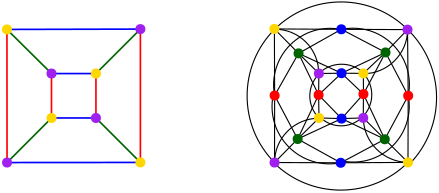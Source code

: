 <?xml version="1.0"?>
<!DOCTYPE ipe SYSTEM "ipe.dtd">
<ipe version="70218" creator="Ipe 7.2.29">
<info created="D:20250216154127" modified="D:20250317150826"/>
<ipestyle name="basic">
<symbol name="arrow/arc(spx)">
<path stroke="sym-stroke" fill="sym-stroke" pen="sym-pen">
0 0 m
-1 0.333 l
-1 -0.333 l
h
</path>
</symbol>
<symbol name="arrow/farc(spx)">
<path stroke="sym-stroke" fill="white" pen="sym-pen">
0 0 m
-1 0.333 l
-1 -0.333 l
h
</path>
</symbol>
<symbol name="arrow/ptarc(spx)">
<path stroke="sym-stroke" fill="sym-stroke" pen="sym-pen">
0 0 m
-1 0.333 l
-0.8 0 l
-1 -0.333 l
h
</path>
</symbol>
<symbol name="arrow/fptarc(spx)">
<path stroke="sym-stroke" fill="white" pen="sym-pen">
0 0 m
-1 0.333 l
-0.8 0 l
-1 -0.333 l
h
</path>
</symbol>
<symbol name="mark/circle(sx)" transformations="translations">
<path fill="sym-stroke">
0.6 0 0 0.6 0 0 e
0.4 0 0 0.4 0 0 e
</path>
</symbol>
<symbol name="mark/disk(sx)" transformations="translations">
<path fill="sym-stroke">
0.6 0 0 0.6 0 0 e
</path>
</symbol>
<symbol name="mark/fdisk(sfx)" transformations="translations">
<group>
<path fill="sym-fill">
0.5 0 0 0.5 0 0 e
</path>
<path fill="sym-stroke" fillrule="eofill">
0.6 0 0 0.6 0 0 e
0.4 0 0 0.4 0 0 e
</path>
</group>
</symbol>
<symbol name="mark/box(sx)" transformations="translations">
<path fill="sym-stroke" fillrule="eofill">
-0.6 -0.6 m
0.6 -0.6 l
0.6 0.6 l
-0.6 0.6 l
h
-0.4 -0.4 m
0.4 -0.4 l
0.4 0.4 l
-0.4 0.4 l
h
</path>
</symbol>
<symbol name="mark/square(sx)" transformations="translations">
<path fill="sym-stroke">
-0.6 -0.6 m
0.6 -0.6 l
0.6 0.6 l
-0.6 0.6 l
h
</path>
</symbol>
<symbol name="mark/fsquare(sfx)" transformations="translations">
<group>
<path fill="sym-fill">
-0.5 -0.5 m
0.5 -0.5 l
0.5 0.5 l
-0.5 0.5 l
h
</path>
<path fill="sym-stroke" fillrule="eofill">
-0.6 -0.6 m
0.6 -0.6 l
0.6 0.6 l
-0.6 0.6 l
h
-0.4 -0.4 m
0.4 -0.4 l
0.4 0.4 l
-0.4 0.4 l
h
</path>
</group>
</symbol>
<symbol name="mark/cross(sx)" transformations="translations">
<group>
<path fill="sym-stroke">
-0.43 -0.57 m
0.57 0.43 l
0.43 0.57 l
-0.57 -0.43 l
h
</path>
<path fill="sym-stroke">
-0.43 0.57 m
0.57 -0.43 l
0.43 -0.57 l
-0.57 0.43 l
h
</path>
</group>
</symbol>
<symbol name="arrow/fnormal(spx)">
<path stroke="sym-stroke" fill="white" pen="sym-pen">
0 0 m
-1 0.333 l
-1 -0.333 l
h
</path>
</symbol>
<symbol name="arrow/pointed(spx)">
<path stroke="sym-stroke" fill="sym-stroke" pen="sym-pen">
0 0 m
-1 0.333 l
-0.8 0 l
-1 -0.333 l
h
</path>
</symbol>
<symbol name="arrow/fpointed(spx)">
<path stroke="sym-stroke" fill="white" pen="sym-pen">
0 0 m
-1 0.333 l
-0.8 0 l
-1 -0.333 l
h
</path>
</symbol>
<symbol name="arrow/linear(spx)">
<path stroke="sym-stroke" pen="sym-pen">
-1 0.333 m
0 0 l
-1 -0.333 l
</path>
</symbol>
<symbol name="arrow/fdouble(spx)">
<path stroke="sym-stroke" fill="white" pen="sym-pen">
0 0 m
-1 0.333 l
-1 -0.333 l
h
-1 0 m
-2 0.333 l
-2 -0.333 l
h
</path>
</symbol>
<symbol name="arrow/double(spx)">
<path stroke="sym-stroke" fill="sym-stroke" pen="sym-pen">
0 0 m
-1 0.333 l
-1 -0.333 l
h
-1 0 m
-2 0.333 l
-2 -0.333 l
h
</path>
</symbol>
<symbol name="arrow/mid-normal(spx)">
<path stroke="sym-stroke" fill="sym-stroke" pen="sym-pen">
0.5 0 m
-0.5 0.333 l
-0.5 -0.333 l
h
</path>
</symbol>
<symbol name="arrow/mid-fnormal(spx)">
<path stroke="sym-stroke" fill="white" pen="sym-pen">
0.5 0 m
-0.5 0.333 l
-0.5 -0.333 l
h
</path>
</symbol>
<symbol name="arrow/mid-pointed(spx)">
<path stroke="sym-stroke" fill="sym-stroke" pen="sym-pen">
0.5 0 m
-0.5 0.333 l
-0.3 0 l
-0.5 -0.333 l
h
</path>
</symbol>
<symbol name="arrow/mid-fpointed(spx)">
<path stroke="sym-stroke" fill="white" pen="sym-pen">
0.5 0 m
-0.5 0.333 l
-0.3 0 l
-0.5 -0.333 l
h
</path>
</symbol>
<symbol name="arrow/mid-double(spx)">
<path stroke="sym-stroke" fill="sym-stroke" pen="sym-pen">
1 0 m
0 0.333 l
0 -0.333 l
h
0 0 m
-1 0.333 l
-1 -0.333 l
h
</path>
</symbol>
<symbol name="arrow/mid-fdouble(spx)">
<path stroke="sym-stroke" fill="white" pen="sym-pen">
1 0 m
0 0.333 l
0 -0.333 l
h
0 0 m
-1 0.333 l
-1 -0.333 l
h
</path>
</symbol>
<anglesize name="22.5 deg" value="22.5"/>
<anglesize name="30 deg" value="30"/>
<anglesize name="45 deg" value="45"/>
<anglesize name="60 deg" value="60"/>
<anglesize name="90 deg" value="90"/>
<arrowsize name="large" value="10"/>
<arrowsize name="small" value="5"/>
<arrowsize name="tiny" value="3"/>
<color name="blue" value="0 0 1"/>
<color name="brown" value="0.647 0.165 0.165"/>
<color name="darkblue" value="0 0 0.545"/>
<color name="darkcyan" value="0 0.545 0.545"/>
<color name="darkgray" value="0.663"/>
<color name="darkgreen" value="0 0.392 0"/>
<color name="darkmagenta" value="0.545 0 0.545"/>
<color name="darkorange" value="1 0.549 0"/>
<color name="darkred" value="0.545 0 0"/>
<color name="gold" value="1 0.843 0"/>
<color name="gray" value="0.745"/>
<color name="green" value="0 1 0"/>
<color name="lightblue" value="0.678 0.847 0.902"/>
<color name="lightcyan" value="0.878 1 1"/>
<color name="lightgray" value="0.827"/>
<color name="lightgreen" value="0.565 0.933 0.565"/>
<color name="lightyellow" value="1 1 0.878"/>
<color name="navy" value="0 0 0.502"/>
<color name="orange" value="1 0.647 0"/>
<color name="pink" value="1 0.753 0.796"/>
<color name="purple" value="0.627 0.125 0.941"/>
<color name="red" value="1 0 0"/>
<color name="seagreen" value="0.18 0.545 0.341"/>
<color name="turquoise" value="0.251 0.878 0.816"/>
<color name="violet" value="0.933 0.51 0.933"/>
<color name="yellow" value="1 1 0"/>
<dashstyle name="dash dot dotted" value="[4 2 1 2 1 2] 0"/>
<dashstyle name="dash dotted" value="[4 2 1 2] 0"/>
<dashstyle name="dashed" value="[4] 0"/>
<dashstyle name="dotted" value="[1 3] 0"/>
<gridsize name="10 pts (~3.5 mm)" value="10"/>
<gridsize name="14 pts (~5 mm)" value="14"/>
<gridsize name="16 pts (~6 mm)" value="16"/>
<gridsize name="20 pts (~7 mm)" value="20"/>
<gridsize name="28 pts (~10 mm)" value="28"/>
<gridsize name="32 pts (~12 mm)" value="32"/>
<gridsize name="4 pts" value="4"/>
<gridsize name="56 pts (~20 mm)" value="56"/>
<gridsize name="8 pts (~3 mm)" value="8"/>
<opacity name="10%" value="0.1"/>
<opacity name="30%" value="0.3"/>
<opacity name="50%" value="0.5"/>
<opacity name="75%" value="0.75"/>
<pen name="fat" value="1.2"/>
<pen name="heavier" value="0.8"/>
<pen name="ultrafat" value="2"/>
<symbolsize name="large" value="5"/>
<symbolsize name="small" value="2"/>
<symbolsize name="tiny" value="1.1"/>
<textsize name="Huge" value="\Huge"/>
<textsize name="LARGE" value="\LARGE"/>
<textsize name="Large" value="\Large"/>
<textsize name="footnote" value="\footnotesize"/>
<textsize name="huge" value="\huge"/>
<textsize name="large" value="\large"/>
<textsize name="script" value="\scriptsize"/>
<textsize name="small" value="\small"/>
<textsize name="tiny" value="\tiny"/>
<textstyle name="center" begin="\begin{center}" end="\end{center}"/>
<textstyle name="item" begin="\begin{itemize}\item{}" end="\end{itemize}"/>
<textstyle name="itemize" begin="\begin{itemize}" end="\end{itemize}"/>
<tiling name="falling" angle="-60" step="4" width="1"/>
<tiling name="rising" angle="30" step="4" width="1"/>
</ipestyle>
<page>
<layer name="alpha"/>
<view layers="alpha" active="alpha"/>
<path layer="alpha" stroke="black">
288.129 607.793 m
296.823 598.997 l
</path>
<path stroke="black">
288.129 607.793 m
288.215 583.82 l
</path>
<path stroke="black">
304.181 575.743 m
296.505 568.167 l
</path>
<path stroke="black">
288.215 583.82 m
288.181 559.702 l
</path>
<path stroke="black">
296.505 568.167 m
288.181 559.702 l
</path>
<path stroke="black">
288.181 559.702 m
312 559.609 l
</path>
<path stroke="black">
336.222 559.743 m
336.296 583.754 l
</path>
<path stroke="black">
312 559.609 m
336.222 559.743 l
</path>
<path stroke="black">
327.866 568.07 m
336.222 559.743 l
</path>
<path stroke="black">
320.127 575.757 m
327.866 568.07 l
</path>
<path stroke="black">
320.127 575.757 m
312.326 575.51 l
</path>
<path stroke="black">
312.326 575.51 m
304.141 575.743 l
304.181 575.743 l
</path>
<path stroke="black">
296.823 598.997 m
304.141 591.743 l
</path>
<path stroke="black">
304.181 575.743 m
304.044 584.041 l
</path>
<path stroke="black">
304.044 584.041 m
304.141 591.743 l
</path>
<path stroke="black">
312.296 591.853 m
320.159 591.789 l
</path>
<path stroke="black">
304.141 591.743 m
312.296 591.853 l
</path>
<path stroke="black">
320.159 591.789 m
320.187 584.336 l
</path>
<path stroke="black">
320.187 584.336 m
320.127 575.757 l
</path>
<path stroke="black">
328.135 599.329 m
336.055 607.542 l
</path>
<path stroke="black">
336.296 583.754 m
336.055 607.542 l
</path>
<path stroke="black">
336.055 607.542 m
312.228 607.658 l
</path>
<path stroke="black">
320.159 591.789 m
328.135 599.329 l
</path>
<path stroke="black">
312.228 607.658 m
288.129 607.793 l
</path>
<path stroke="black">
288.181 559.702 m
34.0364 0 0 -34.0364 312.345 583.672 288.231 607.692 a
</path>
<path stroke="black">
288.231 607.692 m
33.9558 0 0 -33.9558 312.111 583.553 336.098 607.586 a
</path>
<path stroke="black">
336.098 607.586 m
34.1242 0 0 -34.1242 312.387 583.046 336.784 559.188 a
</path>
<path stroke="black">
336.222 559.743 m
34.378 0 0 -34.378 312.009 584.147 288.013 559.53 a
</path>
<path stroke="black">
320.159 591.788 m
11.2503 0 0 -11.2503 311.938 584.107 319.815 576.074 a
</path>
<path stroke="black">
304.141 591.743 m
11.6435 0 0 -11.6435 312.305 583.442 320.285 591.921 a
</path>
<path stroke="black">
319.815 576.074 m
10.8274 0 0 -10.8274 312.161 583.733 304.51 576.072 a
</path>
<path stroke="black">
304.181 575.743 m
11.1087 0 0 -11.1087 311.985 583.648 304.254 591.625 a
</path>
<path stroke="black">
288.231 607.692 m
15.7597 0 0 -15.7597 288.32 591.933 304.079 591.743 a
</path>
<path stroke="black">
336.098 607.586 m
16.0052 0 0 -16.0052 320.093 607.666 320.16 591.661 a
</path>
<path stroke="black">
336.221 559.743 m
16.2987 0 0 -16.2987 336.423 576.04 320.127 575.757 a
</path>
<path stroke="black">
288.182 559.702 m
15.951 0 0 -15.951 304.133 559.691 304.181 575.642 a
</path>
<path stroke="black">
296.823 598.997 m
312.228 607.659 l
</path>
<path stroke="black">
312.228 607.659 m
328.136 599.329 l
</path>
<path stroke="black">
328.136 599.329 m
336.296 583.755 l
</path>
<path stroke="black">
336.296 583.755 m
327.866 568.07 l
</path>
<path stroke="black">
327.866 568.07 m
312.001 559.609 l
</path>
<path stroke="black">
312.001 559.609 m
296.504 568.167 l
</path>
<path stroke="black">
296.504 568.167 m
288.214 583.82 l
</path>
<path stroke="black">
288.214 583.82 m
296.823 598.997 l
</path>
<path stroke="black">
312.296 591.853 m
320.187 584.336 l
</path>
<path stroke="black">
320.187 584.336 m
312.326 575.51 l
</path>
<path stroke="black">
312.326 575.51 m
304.044 584.041 l
</path>
<path stroke="black">
304.044 584.041 m
312.295 591.853 l
</path>
<path stroke="black">
328.135 599.329 m
312.296 591.853 l
</path>
<path stroke="black">
328.136 599.329 m
320.186 584.336 l
</path>
<path stroke="black">
327.867 568.07 m
312.325 575.51 l
</path>
<path stroke="black">
327.866 568.07 m
320.187 584.336 l
</path>
<path stroke="black">
296.504 568.167 m
304.044 584.041 l
</path>
<path stroke="black">
296.504 568.167 m
312.325 575.51 l
</path>
<path stroke="black">
296.824 598.997 m
304.044 584.041 l
</path>
<path stroke="black">
296.824 598.997 m
312.296 591.853 l
</path>
<path stroke="black">
288.215 583.82 m
20.3412 0 0 -20.3412 308.191 587.659 312.215 607.598 a
</path>
<path stroke="black">
312.215 607.598 m
20.2754 0 0 -20.2754 316.46 587.772 336.332 583.747 a
</path>
<path stroke="black">
336.332 583.747 m
20.1538 0 0 -20.1538 316.527 580.012 312.165 560.336 a
</path>
<path stroke="black">
312 559.609 m
20.6855 0 0 -20.6855 307.969 579.898 287.679 583.926 a
</path>
<path matrix="1 0 0 1 -72.1127 -88.2683" stroke="darkgreen" pen="0.6">
263.961 695.884 m
280 680 l
</path>
<path matrix="1 0 0 1 -72.1127 -88.2683" stroke="darkgreen" pen="0.6">
296 680 m
312 696 l
</path>
<path matrix="1 0 0 1 -72.1127 -88.2683" stroke="darkgreen" pen="0.6">
280 664 m
264 647.961 l
</path>
<path matrix="1 0 0 1 -72.1127 -88.2683" stroke="darkgreen" pen="0.6">
296 664 m
312 648 l
</path>
<path matrix="1 0 0 1 -72.1127 -88.2683" stroke="blue" pen="0.6">
263.961 695.884 m
312 696 l
</path>
<path matrix="1 0 0 1 -72.1127 -88.2683" stroke="blue" pen="0.6">
312 648 m
264 647.961 l
</path>
<path matrix="1 0 0 1 -72.1127 -88.2683" stroke="blue" pen="0.6">
280 680 m
296 680 l
</path>
<path matrix="1 0 0 1 -72.1127 -88.2683" stroke="blue" pen="0.6">
296 664 m
280 664 l
</path>
<path matrix="1 0 0 1 -72.1127 -88.2683" stroke="red" pen="0.6">
312 696 m
312 648 l
</path>
<path matrix="1 0 0 1 -72.1127 -88.2683" stroke="red" pen="0.6">
264 647.961 m
263.961 695.884 l
</path>
<path matrix="1 0 0 1 -72.1127 -88.2683" stroke="red" pen="0.6">
296 680 m
296 664 l
</path>
<path matrix="1 0 0 1 -72.1127 -88.2683" stroke="red" pen="0.6">
280 664 m
280 680 l
</path>
<use matrix="1 0 0 1 -64.1127 -96.2683" name="mark/fdisk(sfx)" pos="272 688" size="normal" stroke="purple" fill="purple"/>
<use matrix="1 0 0 1 -80.1127 -96.2683" name="mark/fdisk(sfx)" pos="304 688" size="normal" stroke="gold" fill="gold"/>
<use matrix="1 0 0 1 -80.1127 -80.2683" name="mark/fdisk(sfx)" pos="304 656" size="normal" stroke="purple" fill="purple"/>
<use matrix="1 0 0 1 -64.1127 -80.2683" name="mark/fdisk(sfx)" pos="272 656" size="normal" stroke="gold" fill="gold"/>
<use matrix="1 0 0 1 -64.1127 -80.307" name="mark/fdisk(sfx)" pos="256 640" size="normal" stroke="purple" fill="purple"/>
<use matrix="1 0 0 1 -64.1514 -96.3843" name="mark/disk(sx)" pos="256 704" size="normal" stroke="gold"/>
<use matrix="1 0 0 1 -80.1127 -96.2683" name="mark/fdisk(sfx)" pos="320 704" size="normal" stroke="purple" fill="purple"/>
<use matrix="1 0 0 1 -80.1127 -80.2683" name="mark/fdisk(sfx)" pos="320 640" size="normal" stroke="gold" fill="gold"/>
<use matrix="1 0 0 1 32.1288 -96.2071" name="mark/disk(sx)" pos="256 704" size="normal" stroke="gold"/>
<use matrix="1 0 0 1 16.2215 -80.2575" name="mark/disk(sx)" pos="320 640" size="normal" stroke="gold"/>
<use matrix="1 0 0 1 -87.8599 -88.3796" name="mark/disk(sx)" pos="400.087 696.038" size="normal" stroke="blue"/>
<use matrix="1 0 0 1 -87.1898 -88.5189" name="mark/disk(sx)" pos="399.485 680.372" size="normal" stroke="blue"/>
<use matrix="1 0 0 1 -87.8599 -88.1505" name="mark/disk(sx)" pos="400.185 663.66" size="normal" stroke="blue"/>
<use matrix="1 0 0 1 -87.8192 -88.2982" name="mark/disk(sx)" pos="399.819 647.907" size="normal" stroke="blue"/>
<use matrix="1 0 0 1 -87.8599 -88.2575" name="mark/disk(sx)" pos="376.074 672.077" size="normal" stroke="red"/>
<use matrix="1 0 0 1 -87.843 -87.6513" name="mark/disk(sx)" pos="391.887 671.692" size="normal" stroke="red"/>
<use matrix="1 0 0 1 -88.0889 -87.7349" name="mark/disk(sx)" pos="408.275 672.071" size="normal" stroke="red"/>
<use matrix="1 0 0 1 -87.878 -88.3249" name="mark/disk(sx)" pos="424.174 672.079" size="normal" stroke="red"/>
<use matrix="1 0 0 1 -87.8192 -88.2575" name="mark/disk(sx)" pos="415.954 687.586" size="normal" stroke="darkgreen"/>
<use matrix="1 0 0 1 -87.8192 -88.2575" name="mark/disk(sx)" pos="384.642 687.254" size="normal" stroke="darkgreen"/>
<use matrix="1 0 0 1 -87.8599 -88.2575" name="mark/disk(sx)" pos="384.364 656.424" size="normal" stroke="darkgreen"/>
<use matrix="1 0 0 1 -87.8192 -88.2575" name="mark/disk(sx)" pos="415.685 656.327" size="normal" stroke="darkgreen"/>
<use matrix="1 0 0 1 32.1808 -80.2982" name="mark/disk(sx)" pos="256 640" size="normal" stroke="purple"/>
<use matrix="1 0 0 1 16.0545 -96.4582" name="mark/disk(sx)" pos="320 704" size="normal" stroke="purple"/>
<use matrix="1 0 0 1 16.1261 -80.2435" name="mark/disk(sx)" pos="304 656" size="normal" stroke="purple"/>
<use matrix="1 0 0 1 32.1401 -96.2575" name="mark/disk(sx)" pos="272 688" size="normal" stroke="purple"/>
<use matrix="1 0 0 1 16.1588 -96.2117" name="mark/disk(sx)" pos="304 688" size="normal" stroke="gold"/>
<use matrix="1 0 0 1 32.1808 -80.2575" name="mark/disk(sx)" pos="272 656" size="normal" stroke="gold"/>
</page>
</ipe>
